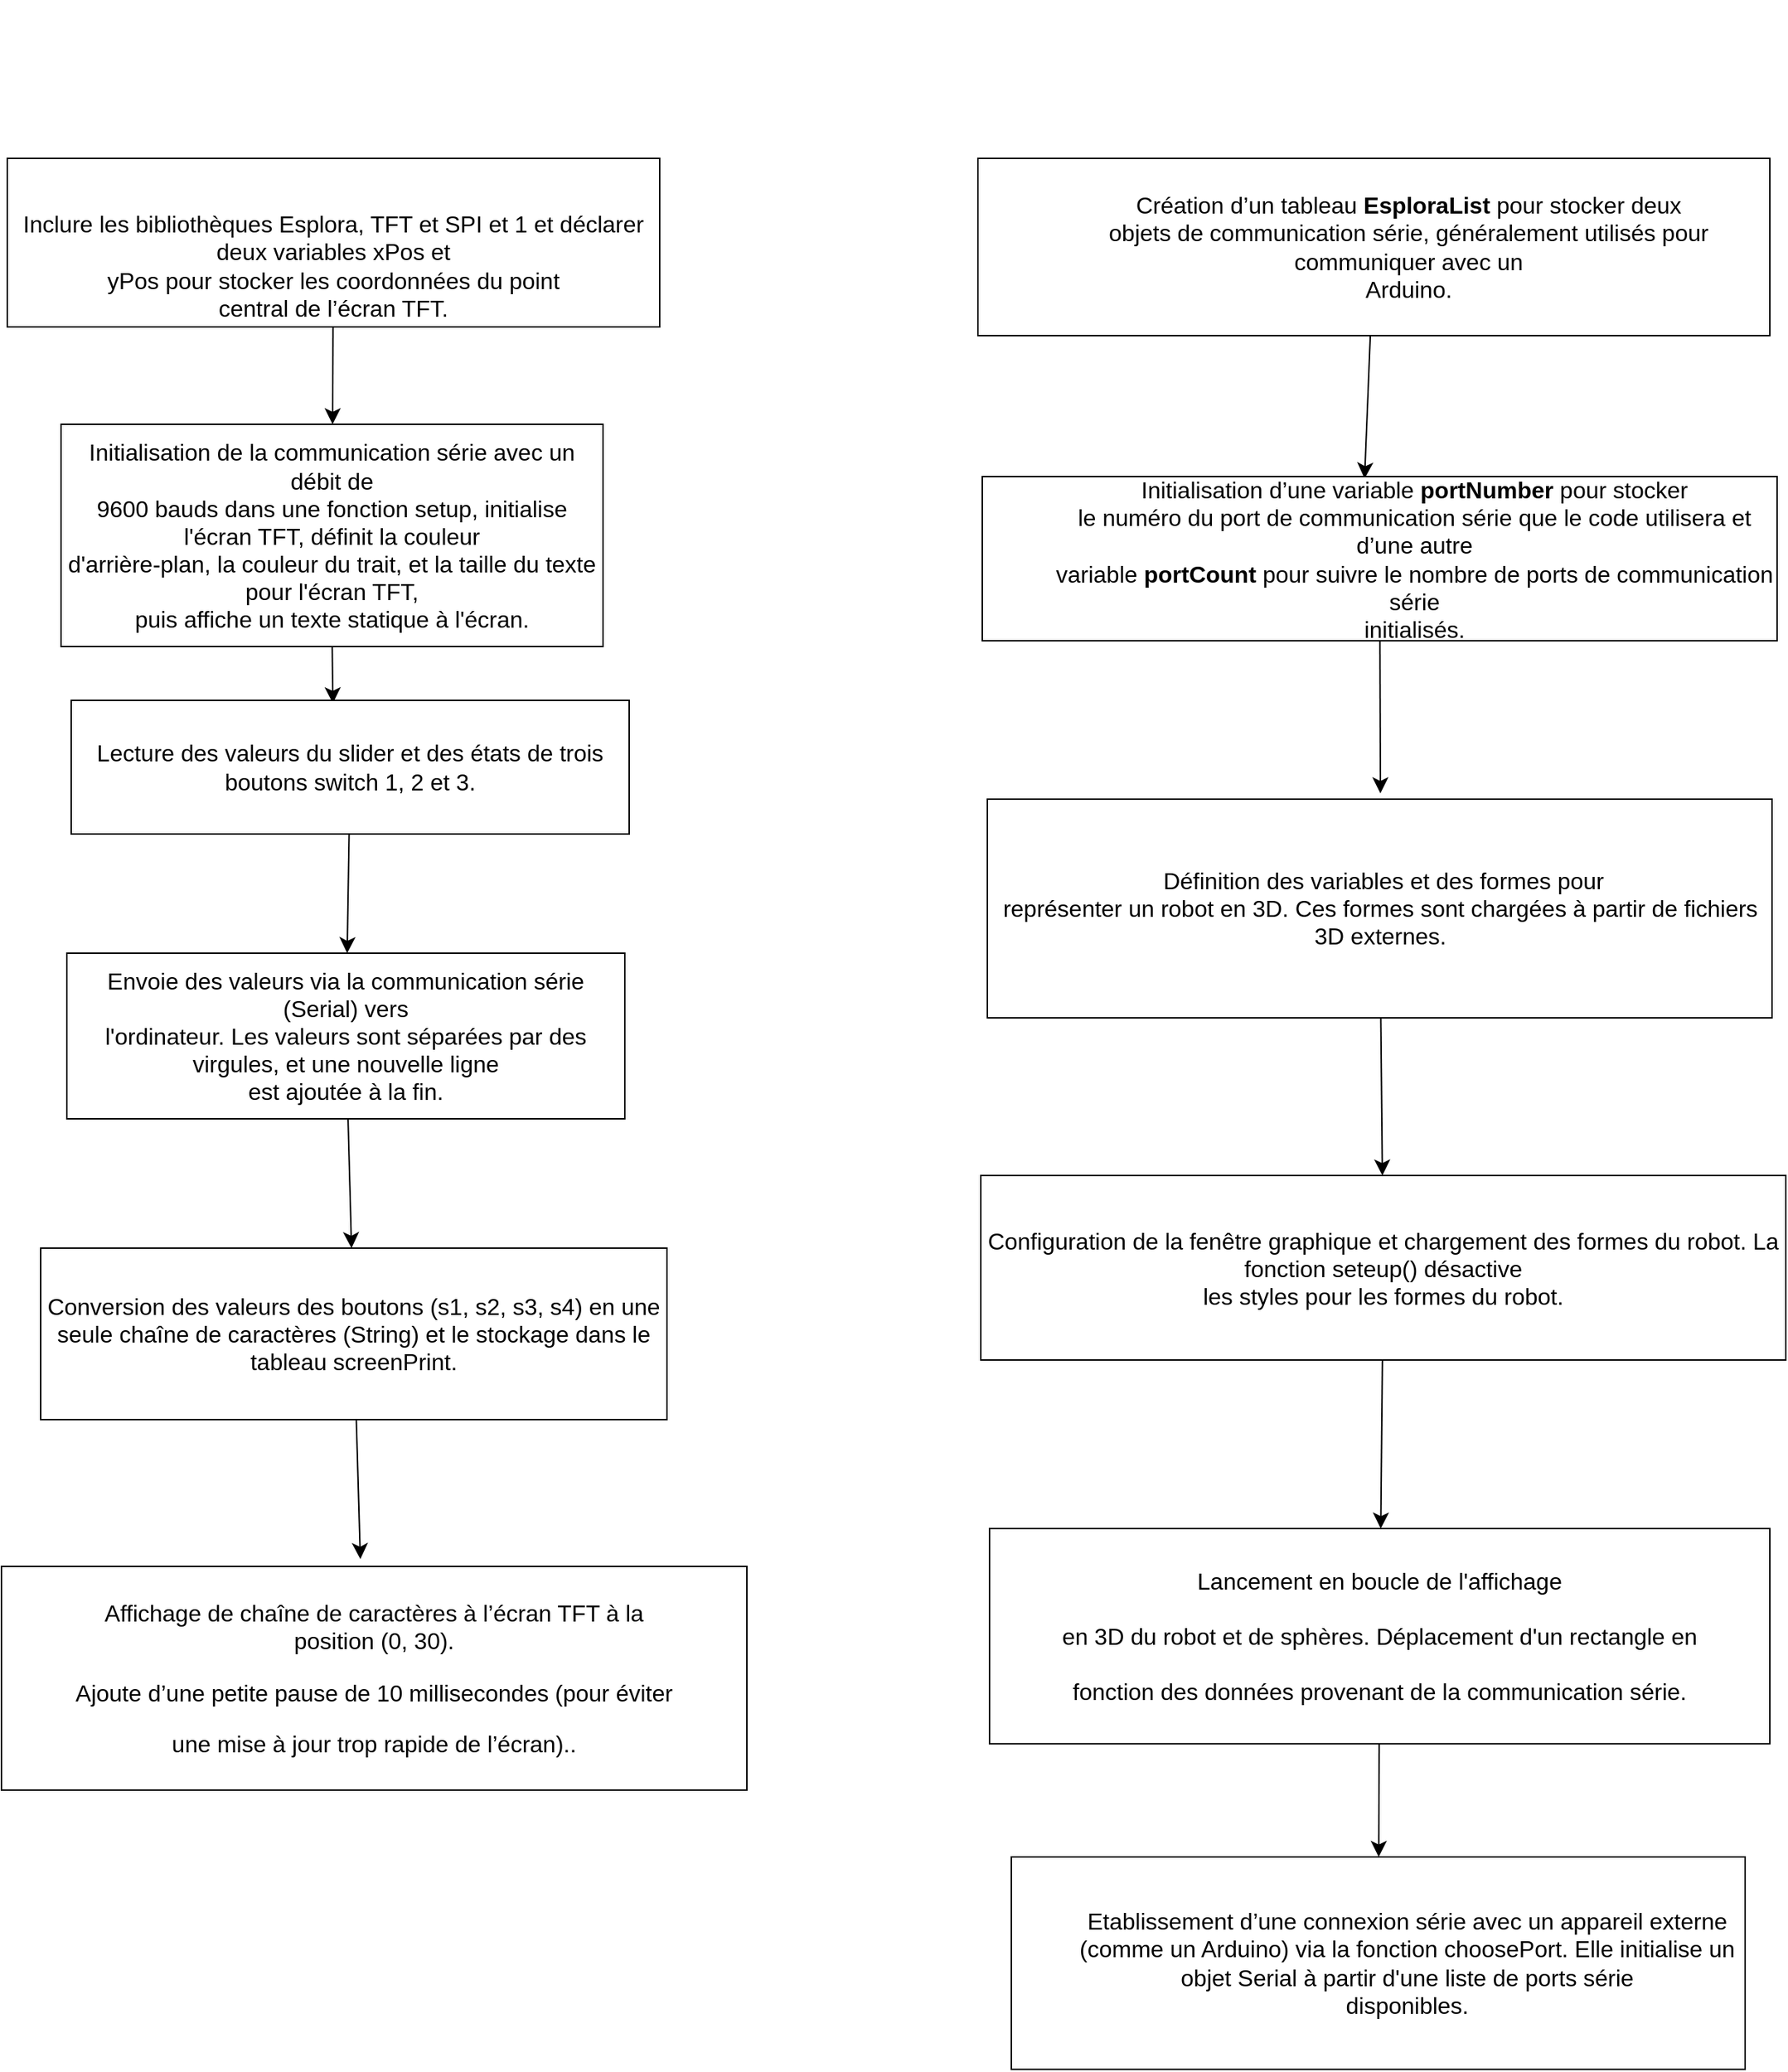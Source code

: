 <mxfile version="22.0.6" type="onedrive">
  <diagram name="Page-1" id="czHpeLiHKQiKcmoh3-77">
    <mxGraphModel grid="0" page="0" gridSize="10" guides="1" tooltips="1" connect="1" arrows="1" fold="1" pageScale="1" pageWidth="827" pageHeight="1169" math="0" shadow="0">
      <root>
        <mxCell id="0" />
        <mxCell id="1" parent="0" />
        <mxCell id="8XHM9ljHUq1U2Wp-Lqn_-18" value="" style="edgeStyle=none;curved=1;rounded=0;orthogonalLoop=1;jettySize=auto;html=1;fontSize=12;startSize=8;endSize=8;" edge="1" parent="1" source="8XHM9ljHUq1U2Wp-Lqn_-2" target="8XHM9ljHUq1U2Wp-Lqn_-8">
          <mxGeometry relative="1" as="geometry" />
        </mxCell>
        <mxCell id="8XHM9ljHUq1U2Wp-Lqn_-2" value="&lt;br&gt;&lt;br&gt;&lt;br&gt;&lt;p class=&quot;MsoNormal&quot;&gt;&lt;br&gt;&lt;/p&gt;&lt;p class=&quot;MsoNormal&quot;&gt;&lt;br&gt;&lt;/p&gt;&lt;p class=&quot;MsoNormal&quot;&gt;Inclure les bibliothèques Esplora, TFT et SPI et 1 et déclarer deux variables xPos et&lt;br&gt;yPos pour stocker les coordonnées du point&lt;br&gt;central de l’écran TFT.&lt;/p&gt;&lt;br&gt;&lt;br&gt;&lt;br&gt;&lt;br&gt;&lt;br&gt;" style="rounded=0;whiteSpace=wrap;html=1;fontSize=16;" vertex="1" parent="1">
          <mxGeometry x="-10" y="-291" width="449" height="116" as="geometry" />
        </mxCell>
        <mxCell id="8XHM9ljHUq1U2Wp-Lqn_-11" value="" style="edgeStyle=none;curved=1;rounded=0;orthogonalLoop=1;jettySize=auto;html=1;fontSize=12;startSize=8;endSize=8;" edge="1" parent="1">
          <mxGeometry relative="1" as="geometry">
            <mxPoint x="212.919" y="-22" as="sourcePoint" />
            <mxPoint x="214.08" y="84" as="targetPoint" />
          </mxGeometry>
        </mxCell>
        <mxCell id="8XHM9ljHUq1U2Wp-Lqn_-8" value="&lt;p class=&quot;MsoNormal&quot;&gt;&lt;font&gt;Initialisation de la communication série avec un débit de&lt;br/&gt;9600 bauds dans une fonction setup, initialise l&#39;écran TFT, définit la couleur&lt;br/&gt;d&#39;arrière-plan, la couleur du trait, et la taille du texte pour l&#39;écran TFT,&lt;br/&gt;puis affiche un texte statique à l&#39;écran.&lt;/font&gt;&lt;/p&gt;" style="rounded=0;whiteSpace=wrap;html=1;fontSize=16;" vertex="1" parent="1">
          <mxGeometry x="27" y="-108" width="373" height="153" as="geometry" />
        </mxCell>
        <mxCell id="8XHM9ljHUq1U2Wp-Lqn_-21" value="" style="edgeStyle=none;curved=1;rounded=0;orthogonalLoop=1;jettySize=auto;html=1;fontSize=12;startSize=8;endSize=8;" edge="1" parent="1" source="8XHM9ljHUq1U2Wp-Lqn_-10" target="8XHM9ljHUq1U2Wp-Lqn_-20">
          <mxGeometry relative="1" as="geometry" />
        </mxCell>
        <mxCell id="8XHM9ljHUq1U2Wp-Lqn_-10" value="Lecture des valeurs du slider et des états de trois boutons switch 1, 2 et 3. " style="rounded=0;whiteSpace=wrap;html=1;fontSize=16;" vertex="1" parent="1">
          <mxGeometry x="34" y="82" width="384" height="92" as="geometry" />
        </mxCell>
        <mxCell id="8XHM9ljHUq1U2Wp-Lqn_-23" value="" style="edgeStyle=none;curved=1;rounded=0;orthogonalLoop=1;jettySize=auto;html=1;fontSize=12;startSize=8;endSize=8;" edge="1" parent="1" source="8XHM9ljHUq1U2Wp-Lqn_-20" target="8XHM9ljHUq1U2Wp-Lqn_-22">
          <mxGeometry relative="1" as="geometry" />
        </mxCell>
        <mxCell id="8XHM9ljHUq1U2Wp-Lqn_-20" value="&lt;p class=&quot;MsoNormal&quot;&gt;&lt;font&gt;Envoie des valeurs via la communication série (Serial) vers&lt;br/&gt;l&#39;ordinateur. Les valeurs sont séparées par des virgules, et une nouvelle ligne&lt;br/&gt;est ajoutée à la fin.&lt;/font&gt;&lt;/p&gt;" style="whiteSpace=wrap;html=1;fontSize=16;rounded=0;" vertex="1" parent="1">
          <mxGeometry x="31" y="256" width="384" height="114" as="geometry" />
        </mxCell>
        <mxCell id="8XHM9ljHUq1U2Wp-Lqn_-25" value="" style="edgeStyle=none;curved=1;rounded=0;orthogonalLoop=1;jettySize=auto;html=1;fontSize=12;startSize=8;endSize=8;" edge="1" parent="1" source="8XHM9ljHUq1U2Wp-Lqn_-22">
          <mxGeometry relative="1" as="geometry">
            <mxPoint x="233" y="673" as="targetPoint" />
          </mxGeometry>
        </mxCell>
        <mxCell id="8XHM9ljHUq1U2Wp-Lqn_-22" value="&lt;p class=&quot;MsoNormal&quot;&gt;&lt;font&gt;Conversion des valeurs des boutons (s1, s2, s3, s4) en une&lt;br/&gt;seule chaîne de caractères (String) et le stockage dans le tableau screenPrint.&lt;/font&gt;&lt;/p&gt;" style="rounded=0;whiteSpace=wrap;html=1;fontSize=16;" vertex="1" parent="1">
          <mxGeometry x="13" y="459" width="431" height="118" as="geometry" />
        </mxCell>
        <mxCell id="8XHM9ljHUq1U2Wp-Lqn_-24" value="&lt;p class=&quot;MsoNormal&quot;&gt;&lt;font&gt;Affichage de chaîne de caractères à l’écran TFT à la&lt;br&gt;position (0, 30).&lt;/font&gt;&lt;/p&gt;&lt;span style=&quot;background-color: initial;&quot;&gt;Ajoute d’une petite pause de 10 millisecondes (pour éviter&lt;/span&gt;&lt;br&gt;&lt;p class=&quot;MsoNormal&quot;&gt;&lt;font&gt;une mise à jour trop rapide de l’écran).&lt;/font&gt;&lt;span style=&quot;background-color: initial;&quot;&gt;.&lt;/span&gt;&lt;/p&gt;" style="whiteSpace=wrap;html=1;fontSize=16;rounded=0;" vertex="1" parent="1">
          <mxGeometry x="-14" y="678" width="513" height="154" as="geometry" />
        </mxCell>
        <mxCell id="8XHM9ljHUq1U2Wp-Lqn_-28" value="" style="edgeStyle=none;curved=1;rounded=0;orthogonalLoop=1;jettySize=auto;html=1;fontSize=12;startSize=8;endSize=8;entryX=0.481;entryY=0.012;entryDx=0;entryDy=0;entryPerimeter=0;" edge="1" parent="1" source="8XHM9ljHUq1U2Wp-Lqn_-26" target="8XHM9ljHUq1U2Wp-Lqn_-27">
          <mxGeometry relative="1" as="geometry">
            <mxPoint x="931" y="-80" as="targetPoint" />
          </mxGeometry>
        </mxCell>
        <mxCell id="8XHM9ljHUq1U2Wp-Lqn_-26" value="&lt;p style=&quot;margin-left:36.0pt&quot; class=&quot;MsoNormal&quot;&gt;&lt;font&gt;Création d’un tableau &lt;b&gt;EsploraList&lt;/b&gt; pour stocker deux&lt;br/&gt;objets de communication série, généralement utilisés pour communiquer avec un&lt;br/&gt;Arduino.&lt;/font&gt;&lt;/p&gt;" style="rounded=0;whiteSpace=wrap;html=1;fontSize=16;" vertex="1" parent="1">
          <mxGeometry x="658" y="-291" width="545" height="122" as="geometry" />
        </mxCell>
        <mxCell id="8XHM9ljHUq1U2Wp-Lqn_-30" value="" style="edgeStyle=none;curved=1;rounded=0;orthogonalLoop=1;jettySize=auto;html=1;fontSize=12;startSize=8;endSize=8;" edge="1" parent="1" source="8XHM9ljHUq1U2Wp-Lqn_-27">
          <mxGeometry relative="1" as="geometry">
            <mxPoint x="935" y="146" as="targetPoint" />
          </mxGeometry>
        </mxCell>
        <mxCell id="8XHM9ljHUq1U2Wp-Lqn_-27" value="&lt;p style=&quot;margin-left:36.0pt&quot; class=&quot;MsoNormal&quot;&gt;&lt;font&gt;Initialisation d’une variable &lt;b&gt;portNumber&lt;/b&gt; pour stocker&lt;br/&gt;le numéro du port de communication série que le code utilisera et d’une autre&lt;br/&gt;variable &lt;b&gt;portCount&lt;/b&gt; pour suivre le nombre de ports de communication série&lt;br/&gt;initialisés.&lt;/font&gt;&lt;/p&gt;" style="whiteSpace=wrap;html=1;fontSize=16;rounded=0;" vertex="1" parent="1">
          <mxGeometry x="661" y="-72" width="547" height="113" as="geometry" />
        </mxCell>
        <mxCell id="8XHM9ljHUq1U2Wp-Lqn_-34" value="" style="edgeStyle=none;curved=1;rounded=0;orthogonalLoop=1;jettySize=auto;html=1;fontSize=12;startSize=8;endSize=8;" edge="1" parent="1" source="8XHM9ljHUq1U2Wp-Lqn_-29" target="8XHM9ljHUq1U2Wp-Lqn_-33">
          <mxGeometry relative="1" as="geometry" />
        </mxCell>
        <mxCell id="8XHM9ljHUq1U2Wp-Lqn_-29" value="&lt;p class=&quot;MsoNormal&quot;&gt;&lt;font&gt;&amp;nbsp;Définition des variables et des formes pour&lt;br&gt;représenter un robot en 3D. Ces formes sont chargées à partir de fichiers 3D externes.&lt;/font&gt;&lt;/p&gt;" style="whiteSpace=wrap;html=1;fontSize=16;rounded=0;" vertex="1" parent="1">
          <mxGeometry x="664.5" y="150" width="540" height="150.5" as="geometry" />
        </mxCell>
        <mxCell id="8XHM9ljHUq1U2Wp-Lqn_-36" value="" style="edgeStyle=none;curved=1;rounded=0;orthogonalLoop=1;jettySize=auto;html=1;fontSize=12;startSize=8;endSize=8;" edge="1" parent="1" source="8XHM9ljHUq1U2Wp-Lqn_-33" target="8XHM9ljHUq1U2Wp-Lqn_-35">
          <mxGeometry relative="1" as="geometry" />
        </mxCell>
        <mxCell id="8XHM9ljHUq1U2Wp-Lqn_-33" value="&lt;p class=&quot;MsoNormal&quot;&gt;&lt;font&gt;Configuration de la fenêtre graphique et chargement des formes du robot. La fonction seteup() désactive&lt;br&gt;les styles pour les formes du robot.&lt;/font&gt;&lt;/p&gt;" style="whiteSpace=wrap;html=1;fontSize=16;rounded=0;" vertex="1" parent="1">
          <mxGeometry x="660" y="409" width="554" height="127" as="geometry" />
        </mxCell>
        <mxCell id="8XHM9ljHUq1U2Wp-Lqn_-38" value="" style="edgeStyle=none;curved=1;rounded=0;orthogonalLoop=1;jettySize=auto;html=1;fontSize=12;startSize=8;endSize=8;" edge="1" parent="1" source="8XHM9ljHUq1U2Wp-Lqn_-35" target="8XHM9ljHUq1U2Wp-Lqn_-37">
          <mxGeometry relative="1" as="geometry" />
        </mxCell>
        <mxCell id="8XHM9ljHUq1U2Wp-Lqn_-35" value="Lancement en boucle de l&#39;affichage&lt;br style=&quot;border-color: var(--border-color);&quot;&gt;&lt;br style=&quot;border-color: var(--border-color);&quot;&gt;&lt;font&gt;en 3D du robot et de sphères. Déplacement d&#39;un rectangle en&lt;/font&gt;&lt;br style=&quot;border-color: var(--border-color);&quot;&gt;&lt;br style=&quot;border-color: var(--border-color);&quot;&gt;fonction des données provenant de la communication série." style="whiteSpace=wrap;html=1;fontSize=16;rounded=0;" vertex="1" parent="1">
          <mxGeometry x="666" y="652" width="537" height="148.13" as="geometry" />
        </mxCell>
        <mxCell id="8XHM9ljHUq1U2Wp-Lqn_-37" value="&lt;ol type=&quot;1&quot; start=&quot;26&quot; style=&quot;margin-top:0cm&quot;&gt;&lt;p class=&quot;MsoNormal&quot;&gt;&lt;font&gt;Etablissement d’une connexion série avec un appareil externe (comme un Arduino) via la fonction choosePort. Elle initialise un objet Serial à partir d&#39;une liste de ports série&lt;br&gt;disponibles.&lt;/font&gt;&lt;/p&gt;&lt;/ol&gt;" style="whiteSpace=wrap;html=1;fontSize=16;rounded=0;" vertex="1" parent="1">
          <mxGeometry x="681" y="878" width="505" height="146.2" as="geometry" />
        </mxCell>
      </root>
    </mxGraphModel>
  </diagram>
</mxfile>
